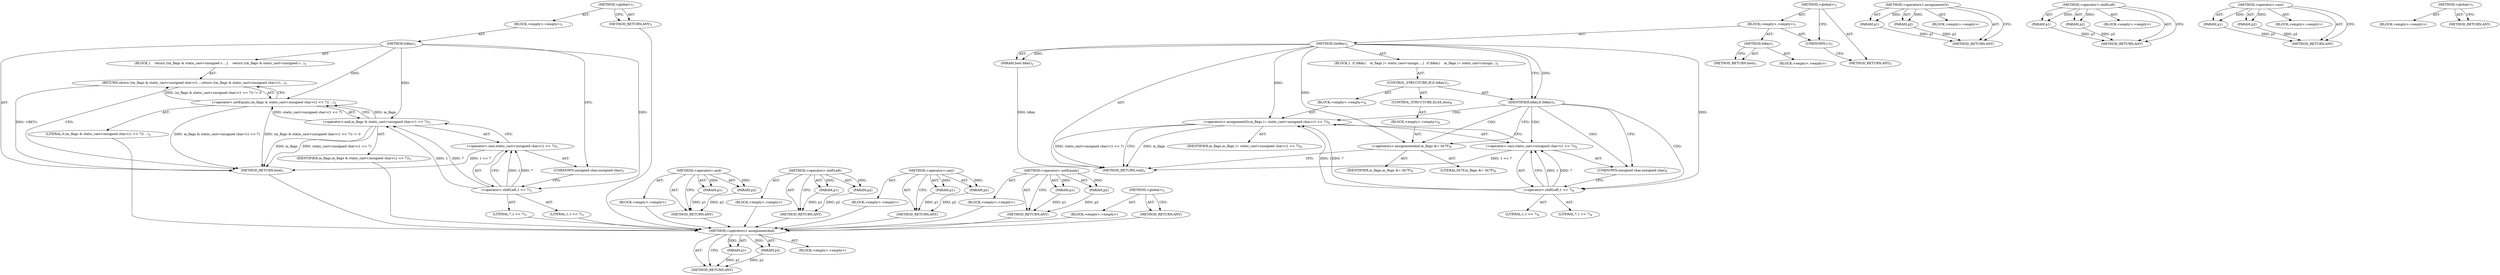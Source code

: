 digraph "SetKey" {
vulnerable_6 [label=<(METHOD,&lt;global&gt;)<SUB>1</SUB>>];
vulnerable_7 [label=<(BLOCK,&lt;empty&gt;,&lt;empty&gt;)<SUB>1</SUB>>];
vulnerable_8 [label=<(METHOD,IsKey)<SUB>1</SUB>>];
vulnerable_9 [label=<(BLOCK,{
    return ((m_flags &amp; static_cast&lt;unsigned c...,{
    return ((m_flags &amp; static_cast&lt;unsigned c...)<SUB>2</SUB>>];
vulnerable_10 [label=<(RETURN,return ((m_flags &amp; static_cast&lt;unsigned char&gt;(1...,return ((m_flags &amp; static_cast&lt;unsigned char&gt;(1...)<SUB>3</SUB>>];
vulnerable_11 [label=<(&lt;operator&gt;.notEquals,(m_flags &amp; static_cast&lt;unsigned char&gt;(1 &lt;&lt; 7)) ...)<SUB>3</SUB>>];
vulnerable_12 [label=<(&lt;operator&gt;.and,m_flags &amp; static_cast&lt;unsigned char&gt;(1 &lt;&lt; 7))<SUB>3</SUB>>];
vulnerable_13 [label=<(IDENTIFIER,m_flags,m_flags &amp; static_cast&lt;unsigned char&gt;(1 &lt;&lt; 7))<SUB>3</SUB>>];
vulnerable_14 [label=<(&lt;operator&gt;.cast,static_cast&lt;unsigned char&gt;(1 &lt;&lt; 7))<SUB>3</SUB>>];
vulnerable_15 [label=<(UNKNOWN,unsigned char,unsigned char)<SUB>3</SUB>>];
vulnerable_16 [label=<(&lt;operator&gt;.shiftLeft,1 &lt;&lt; 7)<SUB>3</SUB>>];
vulnerable_17 [label=<(LITERAL,1,1 &lt;&lt; 7)<SUB>3</SUB>>];
vulnerable_18 [label=<(LITERAL,7,1 &lt;&lt; 7)<SUB>3</SUB>>];
vulnerable_19 [label=<(LITERAL,0,(m_flags &amp; static_cast&lt;unsigned char&gt;(1 &lt;&lt; 7)) ...)<SUB>3</SUB>>];
vulnerable_20 [label=<(METHOD_RETURN,bool)<SUB>1</SUB>>];
vulnerable_22 [label=<(METHOD_RETURN,ANY)<SUB>1</SUB>>];
vulnerable_44 [label=<(METHOD,&lt;operator&gt;.and)>];
vulnerable_45 [label=<(PARAM,p1)>];
vulnerable_46 [label=<(PARAM,p2)>];
vulnerable_47 [label=<(BLOCK,&lt;empty&gt;,&lt;empty&gt;)>];
vulnerable_48 [label=<(METHOD_RETURN,ANY)>];
vulnerable_54 [label=<(METHOD,&lt;operator&gt;.shiftLeft)>];
vulnerable_55 [label=<(PARAM,p1)>];
vulnerable_56 [label=<(PARAM,p2)>];
vulnerable_57 [label=<(BLOCK,&lt;empty&gt;,&lt;empty&gt;)>];
vulnerable_58 [label=<(METHOD_RETURN,ANY)>];
vulnerable_49 [label=<(METHOD,&lt;operator&gt;.cast)>];
vulnerable_50 [label=<(PARAM,p1)>];
vulnerable_51 [label=<(PARAM,p2)>];
vulnerable_52 [label=<(BLOCK,&lt;empty&gt;,&lt;empty&gt;)>];
vulnerable_53 [label=<(METHOD_RETURN,ANY)>];
vulnerable_39 [label=<(METHOD,&lt;operator&gt;.notEquals)>];
vulnerable_40 [label=<(PARAM,p1)>];
vulnerable_41 [label=<(PARAM,p2)>];
vulnerable_42 [label=<(BLOCK,&lt;empty&gt;,&lt;empty&gt;)>];
vulnerable_43 [label=<(METHOD_RETURN,ANY)>];
vulnerable_33 [label=<(METHOD,&lt;global&gt;)<SUB>1</SUB>>];
vulnerable_34 [label=<(BLOCK,&lt;empty&gt;,&lt;empty&gt;)>];
vulnerable_35 [label=<(METHOD_RETURN,ANY)>];
fixed_65 [label=<(METHOD,&lt;operators&gt;.assignmentAnd)>];
fixed_66 [label=<(PARAM,p1)>];
fixed_67 [label=<(PARAM,p2)>];
fixed_68 [label=<(BLOCK,&lt;empty&gt;,&lt;empty&gt;)>];
fixed_69 [label=<(METHOD_RETURN,ANY)>];
fixed_6 [label=<(METHOD,&lt;global&gt;)<SUB>1</SUB>>];
fixed_7 [label=<(BLOCK,&lt;empty&gt;,&lt;empty&gt;)<SUB>1</SUB>>];
fixed_8 [label=<(METHOD,IsKey)<SUB>1</SUB>>];
fixed_9 [label=<(BLOCK,&lt;empty&gt;,&lt;empty&gt;)>];
fixed_10 [label=<(METHOD_RETURN,bool)<SUB>1</SUB>>];
fixed_12 [label=<(UNKNOWN,t,t)<SUB>1</SUB>>];
fixed_13 [label=<(METHOD,SetKey)<SUB>2</SUB>>];
fixed_14 [label=<(PARAM,bool bKey)<SUB>2</SUB>>];
fixed_15 [label=<(BLOCK,{
  if (bKey)
    m_flags |= static_cast&lt;unsign...,{
  if (bKey)
    m_flags |= static_cast&lt;unsign...)<SUB>2</SUB>>];
fixed_16 [label=<(CONTROL_STRUCTURE,IF,if (bKey))<SUB>3</SUB>>];
fixed_17 [label=<(IDENTIFIER,bKey,if (bKey))<SUB>3</SUB>>];
fixed_18 [label=<(BLOCK,&lt;empty&gt;,&lt;empty&gt;)<SUB>4</SUB>>];
fixed_19 [label=<(&lt;operators&gt;.assignmentOr,m_flags |= static_cast&lt;unsigned char&gt;(1 &lt;&lt; 7))<SUB>4</SUB>>];
fixed_20 [label=<(IDENTIFIER,m_flags,m_flags |= static_cast&lt;unsigned char&gt;(1 &lt;&lt; 7))<SUB>4</SUB>>];
fixed_21 [label=<(&lt;operator&gt;.cast,static_cast&lt;unsigned char&gt;(1 &lt;&lt; 7))<SUB>4</SUB>>];
fixed_22 [label=<(UNKNOWN,unsigned char,unsigned char)<SUB>4</SUB>>];
fixed_23 [label=<(&lt;operator&gt;.shiftLeft,1 &lt;&lt; 7)<SUB>4</SUB>>];
fixed_24 [label=<(LITERAL,1,1 &lt;&lt; 7)<SUB>4</SUB>>];
fixed_25 [label=<(LITERAL,7,1 &lt;&lt; 7)<SUB>4</SUB>>];
fixed_26 [label=<(CONTROL_STRUCTURE,ELSE,else)<SUB>6</SUB>>];
fixed_27 [label=<(BLOCK,&lt;empty&gt;,&lt;empty&gt;)<SUB>6</SUB>>];
fixed_28 [label=<(&lt;operators&gt;.assignmentAnd,m_flags &amp;= 0x7F)<SUB>6</SUB>>];
fixed_29 [label=<(IDENTIFIER,m_flags,m_flags &amp;= 0x7F)<SUB>6</SUB>>];
fixed_30 [label=<(LITERAL,0x7F,m_flags &amp;= 0x7F)<SUB>6</SUB>>];
fixed_31 [label=<(METHOD_RETURN,void)<SUB>2</SUB>>];
fixed_33 [label=<(METHOD_RETURN,ANY)<SUB>1</SUB>>];
fixed_50 [label=<(METHOD,&lt;operators&gt;.assignmentOr)>];
fixed_51 [label=<(PARAM,p1)>];
fixed_52 [label=<(PARAM,p2)>];
fixed_53 [label=<(BLOCK,&lt;empty&gt;,&lt;empty&gt;)>];
fixed_54 [label=<(METHOD_RETURN,ANY)>];
fixed_60 [label=<(METHOD,&lt;operator&gt;.shiftLeft)>];
fixed_61 [label=<(PARAM,p1)>];
fixed_62 [label=<(PARAM,p2)>];
fixed_63 [label=<(BLOCK,&lt;empty&gt;,&lt;empty&gt;)>];
fixed_64 [label=<(METHOD_RETURN,ANY)>];
fixed_55 [label=<(METHOD,&lt;operator&gt;.cast)>];
fixed_56 [label=<(PARAM,p1)>];
fixed_57 [label=<(PARAM,p2)>];
fixed_58 [label=<(BLOCK,&lt;empty&gt;,&lt;empty&gt;)>];
fixed_59 [label=<(METHOD_RETURN,ANY)>];
fixed_44 [label=<(METHOD,&lt;global&gt;)<SUB>1</SUB>>];
fixed_45 [label=<(BLOCK,&lt;empty&gt;,&lt;empty&gt;)>];
fixed_46 [label=<(METHOD_RETURN,ANY)>];
vulnerable_6 -> vulnerable_7  [key=0, label="AST: "];
vulnerable_6 -> vulnerable_22  [key=0, label="AST: "];
vulnerable_6 -> vulnerable_22  [key=1, label="CFG: "];
vulnerable_7 -> vulnerable_8  [key=0, label="AST: "];
vulnerable_8 -> vulnerable_9  [key=0, label="AST: "];
vulnerable_8 -> vulnerable_20  [key=0, label="AST: "];
vulnerable_8 -> vulnerable_15  [key=0, label="CFG: "];
vulnerable_8 -> vulnerable_11  [key=0, label="DDG: "];
vulnerable_8 -> vulnerable_12  [key=0, label="DDG: "];
vulnerable_8 -> vulnerable_16  [key=0, label="DDG: "];
vulnerable_9 -> vulnerable_10  [key=0, label="AST: "];
vulnerable_10 -> vulnerable_11  [key=0, label="AST: "];
vulnerable_10 -> vulnerable_20  [key=0, label="CFG: "];
vulnerable_10 -> vulnerable_20  [key=1, label="DDG: &lt;RET&gt;"];
vulnerable_11 -> vulnerable_12  [key=0, label="AST: "];
vulnerable_11 -> vulnerable_19  [key=0, label="AST: "];
vulnerable_11 -> vulnerable_10  [key=0, label="CFG: "];
vulnerable_11 -> vulnerable_10  [key=1, label="DDG: (m_flags &amp; static_cast&lt;unsigned char&gt;(1 &lt;&lt; 7)) != 0"];
vulnerable_11 -> vulnerable_20  [key=0, label="DDG: m_flags &amp; static_cast&lt;unsigned char&gt;(1 &lt;&lt; 7)"];
vulnerable_11 -> vulnerable_20  [key=1, label="DDG: (m_flags &amp; static_cast&lt;unsigned char&gt;(1 &lt;&lt; 7)) != 0"];
vulnerable_12 -> vulnerable_13  [key=0, label="AST: "];
vulnerable_12 -> vulnerable_14  [key=0, label="AST: "];
vulnerable_12 -> vulnerable_11  [key=0, label="CFG: "];
vulnerable_12 -> vulnerable_11  [key=1, label="DDG: m_flags"];
vulnerable_12 -> vulnerable_11  [key=2, label="DDG: static_cast&lt;unsigned char&gt;(1 &lt;&lt; 7)"];
vulnerable_12 -> vulnerable_20  [key=0, label="DDG: m_flags"];
vulnerable_12 -> vulnerable_20  [key=1, label="DDG: static_cast&lt;unsigned char&gt;(1 &lt;&lt; 7)"];
vulnerable_13 -> fixed_65  [key=0];
vulnerable_14 -> vulnerable_15  [key=0, label="AST: "];
vulnerable_14 -> vulnerable_16  [key=0, label="AST: "];
vulnerable_14 -> vulnerable_12  [key=0, label="CFG: "];
vulnerable_14 -> vulnerable_20  [key=0, label="DDG: 1 &lt;&lt; 7"];
vulnerable_15 -> vulnerable_16  [key=0, label="CFG: "];
vulnerable_16 -> vulnerable_17  [key=0, label="AST: "];
vulnerable_16 -> vulnerable_18  [key=0, label="AST: "];
vulnerable_16 -> vulnerable_14  [key=0, label="CFG: "];
vulnerable_16 -> vulnerable_14  [key=1, label="DDG: 1"];
vulnerable_16 -> vulnerable_14  [key=2, label="DDG: 7"];
vulnerable_16 -> vulnerable_12  [key=0, label="DDG: 1"];
vulnerable_16 -> vulnerable_12  [key=1, label="DDG: 7"];
vulnerable_17 -> fixed_65  [key=0];
vulnerable_18 -> fixed_65  [key=0];
vulnerable_19 -> fixed_65  [key=0];
vulnerable_20 -> fixed_65  [key=0];
vulnerable_22 -> fixed_65  [key=0];
vulnerable_44 -> vulnerable_45  [key=0, label="AST: "];
vulnerable_44 -> vulnerable_45  [key=1, label="DDG: "];
vulnerable_44 -> vulnerable_47  [key=0, label="AST: "];
vulnerable_44 -> vulnerable_46  [key=0, label="AST: "];
vulnerable_44 -> vulnerable_46  [key=1, label="DDG: "];
vulnerable_44 -> vulnerable_48  [key=0, label="AST: "];
vulnerable_44 -> vulnerable_48  [key=1, label="CFG: "];
vulnerable_45 -> vulnerable_48  [key=0, label="DDG: p1"];
vulnerable_46 -> vulnerable_48  [key=0, label="DDG: p2"];
vulnerable_47 -> fixed_65  [key=0];
vulnerable_48 -> fixed_65  [key=0];
vulnerable_54 -> vulnerable_55  [key=0, label="AST: "];
vulnerable_54 -> vulnerable_55  [key=1, label="DDG: "];
vulnerable_54 -> vulnerable_57  [key=0, label="AST: "];
vulnerable_54 -> vulnerable_56  [key=0, label="AST: "];
vulnerable_54 -> vulnerable_56  [key=1, label="DDG: "];
vulnerable_54 -> vulnerable_58  [key=0, label="AST: "];
vulnerable_54 -> vulnerable_58  [key=1, label="CFG: "];
vulnerable_55 -> vulnerable_58  [key=0, label="DDG: p1"];
vulnerable_56 -> vulnerable_58  [key=0, label="DDG: p2"];
vulnerable_57 -> fixed_65  [key=0];
vulnerable_58 -> fixed_65  [key=0];
vulnerable_49 -> vulnerable_50  [key=0, label="AST: "];
vulnerable_49 -> vulnerable_50  [key=1, label="DDG: "];
vulnerable_49 -> vulnerable_52  [key=0, label="AST: "];
vulnerable_49 -> vulnerable_51  [key=0, label="AST: "];
vulnerable_49 -> vulnerable_51  [key=1, label="DDG: "];
vulnerable_49 -> vulnerable_53  [key=0, label="AST: "];
vulnerable_49 -> vulnerable_53  [key=1, label="CFG: "];
vulnerable_50 -> vulnerable_53  [key=0, label="DDG: p1"];
vulnerable_51 -> vulnerable_53  [key=0, label="DDG: p2"];
vulnerable_52 -> fixed_65  [key=0];
vulnerable_53 -> fixed_65  [key=0];
vulnerable_39 -> vulnerable_40  [key=0, label="AST: "];
vulnerable_39 -> vulnerable_40  [key=1, label="DDG: "];
vulnerable_39 -> vulnerable_42  [key=0, label="AST: "];
vulnerable_39 -> vulnerable_41  [key=0, label="AST: "];
vulnerable_39 -> vulnerable_41  [key=1, label="DDG: "];
vulnerable_39 -> vulnerable_43  [key=0, label="AST: "];
vulnerable_39 -> vulnerable_43  [key=1, label="CFG: "];
vulnerable_40 -> vulnerable_43  [key=0, label="DDG: p1"];
vulnerable_41 -> vulnerable_43  [key=0, label="DDG: p2"];
vulnerable_42 -> fixed_65  [key=0];
vulnerable_43 -> fixed_65  [key=0];
vulnerable_33 -> vulnerable_34  [key=0, label="AST: "];
vulnerable_33 -> vulnerable_35  [key=0, label="AST: "];
vulnerable_33 -> vulnerable_35  [key=1, label="CFG: "];
vulnerable_34 -> fixed_65  [key=0];
vulnerable_35 -> fixed_65  [key=0];
fixed_65 -> fixed_66  [key=0, label="AST: "];
fixed_65 -> fixed_66  [key=1, label="DDG: "];
fixed_65 -> fixed_68  [key=0, label="AST: "];
fixed_65 -> fixed_67  [key=0, label="AST: "];
fixed_65 -> fixed_67  [key=1, label="DDG: "];
fixed_65 -> fixed_69  [key=0, label="AST: "];
fixed_65 -> fixed_69  [key=1, label="CFG: "];
fixed_66 -> fixed_69  [key=0, label="DDG: p1"];
fixed_67 -> fixed_69  [key=0, label="DDG: p2"];
fixed_6 -> fixed_7  [key=0, label="AST: "];
fixed_6 -> fixed_33  [key=0, label="AST: "];
fixed_6 -> fixed_12  [key=0, label="CFG: "];
fixed_7 -> fixed_8  [key=0, label="AST: "];
fixed_7 -> fixed_12  [key=0, label="AST: "];
fixed_7 -> fixed_13  [key=0, label="AST: "];
fixed_8 -> fixed_9  [key=0, label="AST: "];
fixed_8 -> fixed_10  [key=0, label="AST: "];
fixed_8 -> fixed_10  [key=1, label="CFG: "];
fixed_12 -> fixed_33  [key=0, label="CFG: "];
fixed_13 -> fixed_14  [key=0, label="AST: "];
fixed_13 -> fixed_14  [key=1, label="DDG: "];
fixed_13 -> fixed_15  [key=0, label="AST: "];
fixed_13 -> fixed_31  [key=0, label="AST: "];
fixed_13 -> fixed_17  [key=0, label="CFG: "];
fixed_13 -> fixed_17  [key=1, label="DDG: "];
fixed_13 -> fixed_19  [key=0, label="DDG: "];
fixed_13 -> fixed_28  [key=0, label="DDG: "];
fixed_13 -> fixed_23  [key=0, label="DDG: "];
fixed_14 -> fixed_31  [key=0, label="DDG: bKey"];
fixed_15 -> fixed_16  [key=0, label="AST: "];
fixed_16 -> fixed_17  [key=0, label="AST: "];
fixed_16 -> fixed_18  [key=0, label="AST: "];
fixed_16 -> fixed_26  [key=0, label="AST: "];
fixed_17 -> fixed_22  [key=0, label="CFG: "];
fixed_17 -> fixed_22  [key=1, label="CDG: "];
fixed_17 -> fixed_28  [key=0, label="CFG: "];
fixed_17 -> fixed_28  [key=1, label="CDG: "];
fixed_17 -> fixed_21  [key=0, label="CDG: "];
fixed_17 -> fixed_23  [key=0, label="CDG: "];
fixed_17 -> fixed_19  [key=0, label="CDG: "];
fixed_18 -> fixed_19  [key=0, label="AST: "];
fixed_19 -> fixed_20  [key=0, label="AST: "];
fixed_19 -> fixed_21  [key=0, label="AST: "];
fixed_19 -> fixed_31  [key=0, label="CFG: "];
fixed_19 -> fixed_31  [key=1, label="DDG: m_flags"];
fixed_19 -> fixed_31  [key=2, label="DDG: static_cast&lt;unsigned char&gt;(1 &lt;&lt; 7)"];
fixed_21 -> fixed_22  [key=0, label="AST: "];
fixed_21 -> fixed_23  [key=0, label="AST: "];
fixed_21 -> fixed_19  [key=0, label="CFG: "];
fixed_21 -> fixed_31  [key=0, label="DDG: 1 &lt;&lt; 7"];
fixed_22 -> fixed_23  [key=0, label="CFG: "];
fixed_23 -> fixed_24  [key=0, label="AST: "];
fixed_23 -> fixed_25  [key=0, label="AST: "];
fixed_23 -> fixed_21  [key=0, label="CFG: "];
fixed_23 -> fixed_21  [key=1, label="DDG: 1"];
fixed_23 -> fixed_21  [key=2, label="DDG: 7"];
fixed_23 -> fixed_19  [key=0, label="DDG: 1"];
fixed_23 -> fixed_19  [key=1, label="DDG: 7"];
fixed_26 -> fixed_27  [key=0, label="AST: "];
fixed_27 -> fixed_28  [key=0, label="AST: "];
fixed_28 -> fixed_29  [key=0, label="AST: "];
fixed_28 -> fixed_30  [key=0, label="AST: "];
fixed_28 -> fixed_31  [key=0, label="CFG: "];
fixed_50 -> fixed_51  [key=0, label="AST: "];
fixed_50 -> fixed_51  [key=1, label="DDG: "];
fixed_50 -> fixed_53  [key=0, label="AST: "];
fixed_50 -> fixed_52  [key=0, label="AST: "];
fixed_50 -> fixed_52  [key=1, label="DDG: "];
fixed_50 -> fixed_54  [key=0, label="AST: "];
fixed_50 -> fixed_54  [key=1, label="CFG: "];
fixed_51 -> fixed_54  [key=0, label="DDG: p1"];
fixed_52 -> fixed_54  [key=0, label="DDG: p2"];
fixed_60 -> fixed_61  [key=0, label="AST: "];
fixed_60 -> fixed_61  [key=1, label="DDG: "];
fixed_60 -> fixed_63  [key=0, label="AST: "];
fixed_60 -> fixed_62  [key=0, label="AST: "];
fixed_60 -> fixed_62  [key=1, label="DDG: "];
fixed_60 -> fixed_64  [key=0, label="AST: "];
fixed_60 -> fixed_64  [key=1, label="CFG: "];
fixed_61 -> fixed_64  [key=0, label="DDG: p1"];
fixed_62 -> fixed_64  [key=0, label="DDG: p2"];
fixed_55 -> fixed_56  [key=0, label="AST: "];
fixed_55 -> fixed_56  [key=1, label="DDG: "];
fixed_55 -> fixed_58  [key=0, label="AST: "];
fixed_55 -> fixed_57  [key=0, label="AST: "];
fixed_55 -> fixed_57  [key=1, label="DDG: "];
fixed_55 -> fixed_59  [key=0, label="AST: "];
fixed_55 -> fixed_59  [key=1, label="CFG: "];
fixed_56 -> fixed_59  [key=0, label="DDG: p1"];
fixed_57 -> fixed_59  [key=0, label="DDG: p2"];
fixed_44 -> fixed_45  [key=0, label="AST: "];
fixed_44 -> fixed_46  [key=0, label="AST: "];
fixed_44 -> fixed_46  [key=1, label="CFG: "];
}

